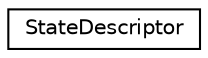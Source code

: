 digraph G
{
  edge [fontname="Helvetica",fontsize="10",labelfontname="Helvetica",labelfontsize="10"];
  node [fontname="Helvetica",fontsize="10",shape=record];
  rankdir="LR";
  Node1 [label="StateDescriptor",height=0.2,width=0.4,color="black", fillcolor="white", style="filled",URL="$class_state_descriptor.html"];
}
